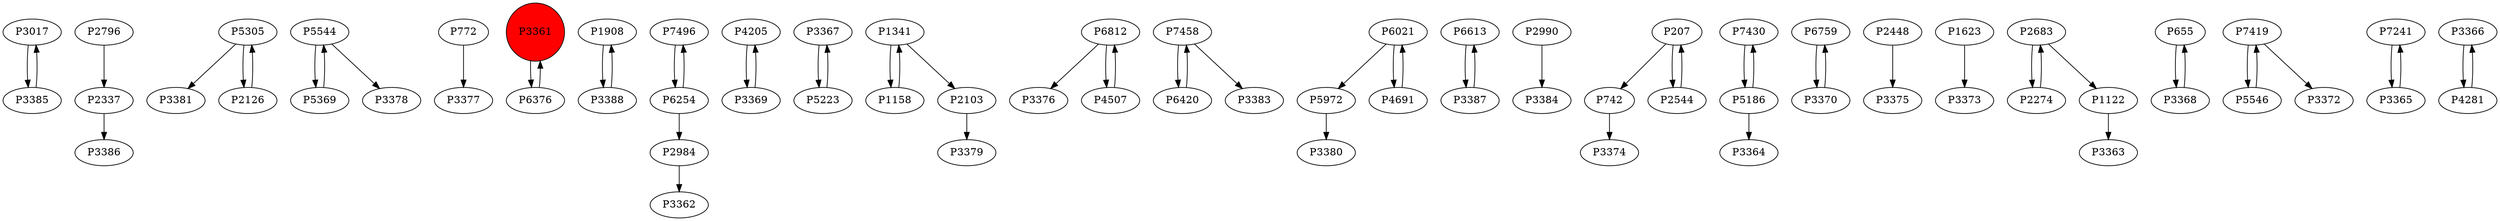 digraph {
	P3017 -> P3385
	P2337 -> P3386
	P5305 -> P3381
	P5544 -> P5369
	P772 -> P3377
	P3361 -> P6376
	P1908 -> P3388
	P7496 -> P6254
	P4205 -> P3369
	P3367 -> P5223
	P1341 -> P1158
	P1341 -> P2103
	P6812 -> P3376
	P7458 -> P6420
	P3388 -> P1908
	P5972 -> P3380
	P1158 -> P1341
	P5369 -> P5544
	P6613 -> P3387
	P2990 -> P3384
	P5223 -> P3367
	P207 -> P742
	P5544 -> P3378
	P6021 -> P5972
	P207 -> P2544
	P7430 -> P5186
	P7458 -> P3383
	P2126 -> P5305
	P4507 -> P6812
	P6254 -> P7496
	P6759 -> P3370
	P2448 -> P3375
	P5186 -> P3364
	P1623 -> P3373
	P6812 -> P4507
	P5305 -> P2126
	P2103 -> P3379
	P6376 -> P3361
	P6021 -> P4691
	P2984 -> P3362
	P3385 -> P3017
	P1122 -> P3363
	P2274 -> P2683
	P655 -> P3368
	P7419 -> P5546
	P3370 -> P6759
	P7241 -> P3365
	P3369 -> P4205
	P2796 -> P2337
	P4691 -> P6021
	P742 -> P3374
	P6254 -> P2984
	P3366 -> P4281
	P2683 -> P1122
	P2544 -> P207
	P4281 -> P3366
	P3387 -> P6613
	P3368 -> P655
	P6420 -> P7458
	P3365 -> P7241
	P5546 -> P7419
	P2683 -> P2274
	P7419 -> P3372
	P5186 -> P7430
	P3361 [shape=circle]
	P3361 [style=filled]
	P3361 [fillcolor=red]
}